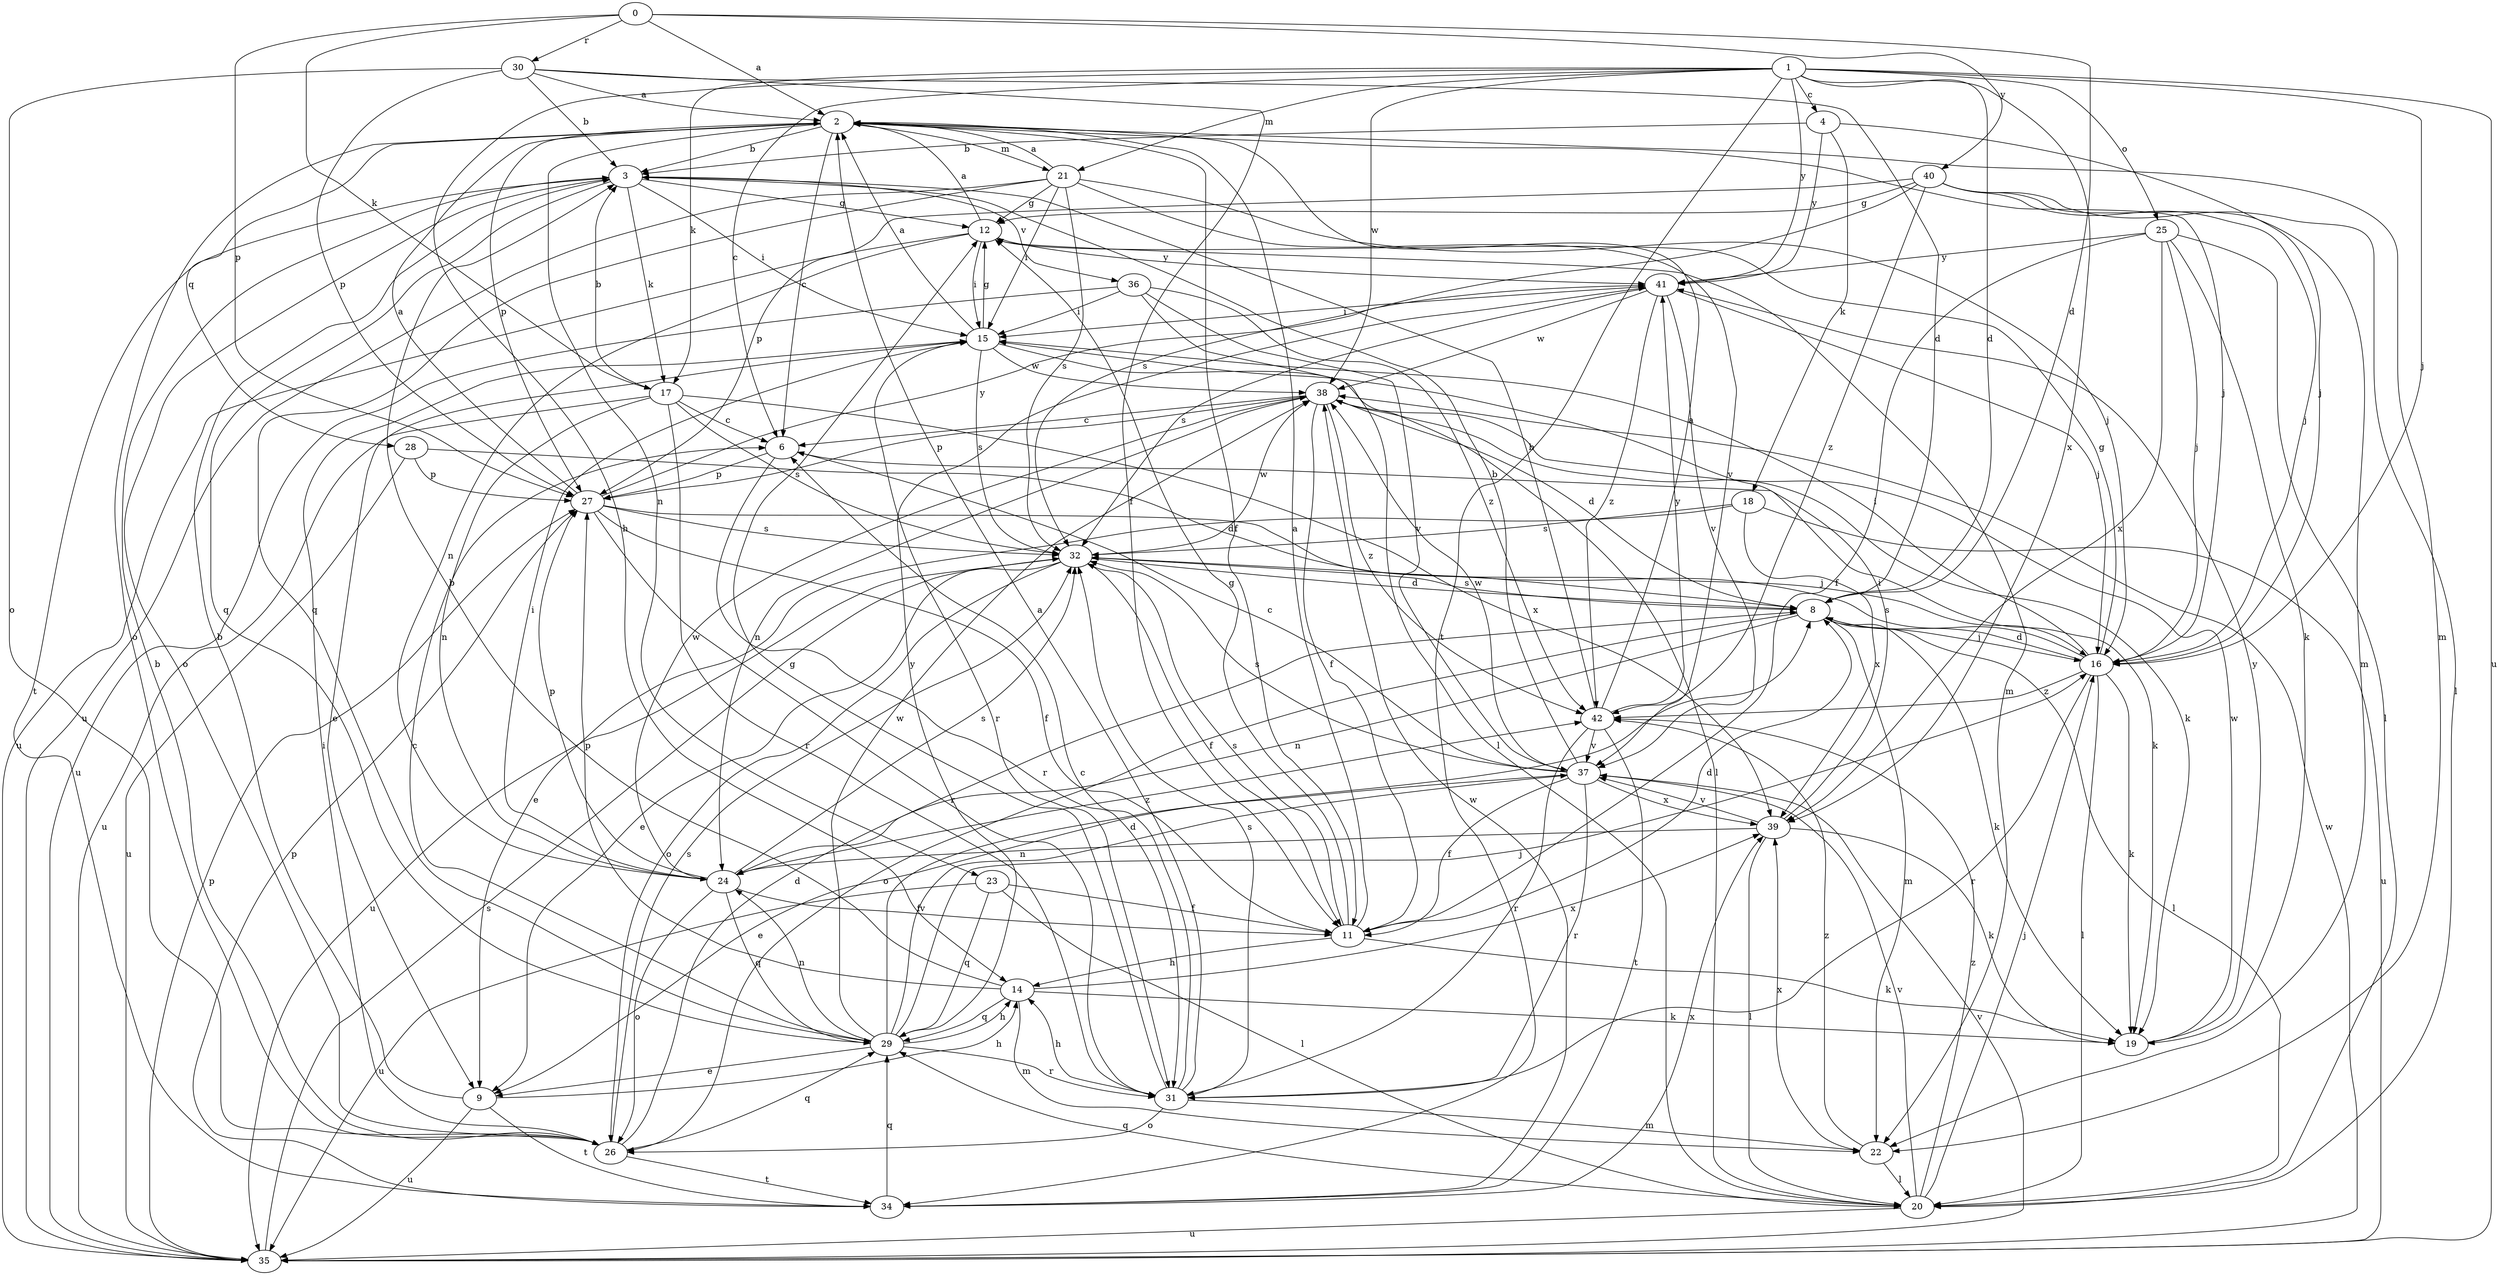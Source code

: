strict digraph  {
0;
1;
2;
3;
4;
6;
8;
9;
11;
12;
14;
15;
16;
17;
18;
19;
20;
21;
22;
23;
24;
25;
26;
27;
28;
29;
30;
31;
32;
34;
35;
36;
37;
38;
39;
40;
41;
42;
0 -> 2  [label=a];
0 -> 8  [label=d];
0 -> 17  [label=k];
0 -> 27  [label=p];
0 -> 30  [label=r];
0 -> 40  [label=y];
1 -> 4  [label=c];
1 -> 6  [label=c];
1 -> 8  [label=d];
1 -> 14  [label=h];
1 -> 16  [label=j];
1 -> 17  [label=k];
1 -> 21  [label=m];
1 -> 25  [label=o];
1 -> 34  [label=t];
1 -> 35  [label=u];
1 -> 38  [label=w];
1 -> 39  [label=x];
1 -> 41  [label=y];
2 -> 3  [label=b];
2 -> 6  [label=c];
2 -> 11  [label=f];
2 -> 16  [label=j];
2 -> 21  [label=m];
2 -> 22  [label=m];
2 -> 23  [label=n];
2 -> 26  [label=o];
2 -> 27  [label=p];
2 -> 28  [label=q];
3 -> 12  [label=g];
3 -> 15  [label=i];
3 -> 17  [label=k];
3 -> 26  [label=o];
3 -> 29  [label=q];
3 -> 34  [label=t];
3 -> 36  [label=v];
4 -> 3  [label=b];
4 -> 16  [label=j];
4 -> 18  [label=k];
4 -> 41  [label=y];
6 -> 19  [label=k];
6 -> 27  [label=p];
6 -> 31  [label=r];
8 -> 16  [label=j];
8 -> 19  [label=k];
8 -> 20  [label=l];
8 -> 22  [label=m];
8 -> 24  [label=n];
8 -> 26  [label=o];
8 -> 32  [label=s];
9 -> 3  [label=b];
9 -> 14  [label=h];
9 -> 34  [label=t];
9 -> 35  [label=u];
11 -> 2  [label=a];
11 -> 8  [label=d];
11 -> 12  [label=g];
11 -> 14  [label=h];
11 -> 19  [label=k];
11 -> 32  [label=s];
12 -> 2  [label=a];
12 -> 15  [label=i];
12 -> 22  [label=m];
12 -> 24  [label=n];
12 -> 35  [label=u];
12 -> 41  [label=y];
14 -> 3  [label=b];
14 -> 19  [label=k];
14 -> 22  [label=m];
14 -> 27  [label=p];
14 -> 29  [label=q];
14 -> 39  [label=x];
15 -> 2  [label=a];
15 -> 9  [label=e];
15 -> 12  [label=g];
15 -> 20  [label=l];
15 -> 31  [label=r];
15 -> 32  [label=s];
15 -> 38  [label=w];
16 -> 8  [label=d];
16 -> 12  [label=g];
16 -> 15  [label=i];
16 -> 19  [label=k];
16 -> 20  [label=l];
16 -> 31  [label=r];
16 -> 32  [label=s];
16 -> 42  [label=z];
17 -> 3  [label=b];
17 -> 6  [label=c];
17 -> 24  [label=n];
17 -> 31  [label=r];
17 -> 32  [label=s];
17 -> 35  [label=u];
17 -> 39  [label=x];
18 -> 9  [label=e];
18 -> 32  [label=s];
18 -> 35  [label=u];
18 -> 39  [label=x];
19 -> 38  [label=w];
19 -> 41  [label=y];
20 -> 16  [label=j];
20 -> 29  [label=q];
20 -> 35  [label=u];
20 -> 37  [label=v];
20 -> 42  [label=z];
21 -> 2  [label=a];
21 -> 12  [label=g];
21 -> 15  [label=i];
21 -> 16  [label=j];
21 -> 29  [label=q];
21 -> 32  [label=s];
21 -> 35  [label=u];
21 -> 37  [label=v];
22 -> 20  [label=l];
22 -> 39  [label=x];
22 -> 42  [label=z];
23 -> 11  [label=f];
23 -> 20  [label=l];
23 -> 29  [label=q];
23 -> 35  [label=u];
24 -> 11  [label=f];
24 -> 15  [label=i];
24 -> 26  [label=o];
24 -> 27  [label=p];
24 -> 29  [label=q];
24 -> 32  [label=s];
24 -> 38  [label=w];
24 -> 42  [label=z];
25 -> 11  [label=f];
25 -> 16  [label=j];
25 -> 19  [label=k];
25 -> 20  [label=l];
25 -> 39  [label=x];
25 -> 41  [label=y];
26 -> 3  [label=b];
26 -> 8  [label=d];
26 -> 15  [label=i];
26 -> 29  [label=q];
26 -> 32  [label=s];
26 -> 34  [label=t];
27 -> 2  [label=a];
27 -> 11  [label=f];
27 -> 16  [label=j];
27 -> 31  [label=r];
27 -> 32  [label=s];
27 -> 41  [label=y];
28 -> 8  [label=d];
28 -> 27  [label=p];
28 -> 35  [label=u];
29 -> 6  [label=c];
29 -> 8  [label=d];
29 -> 9  [label=e];
29 -> 14  [label=h];
29 -> 16  [label=j];
29 -> 24  [label=n];
29 -> 31  [label=r];
29 -> 37  [label=v];
29 -> 38  [label=w];
29 -> 41  [label=y];
30 -> 2  [label=a];
30 -> 3  [label=b];
30 -> 8  [label=d];
30 -> 11  [label=f];
30 -> 26  [label=o];
30 -> 27  [label=p];
31 -> 2  [label=a];
31 -> 6  [label=c];
31 -> 12  [label=g];
31 -> 14  [label=h];
31 -> 22  [label=m];
31 -> 26  [label=o];
31 -> 32  [label=s];
32 -> 8  [label=d];
32 -> 9  [label=e];
32 -> 11  [label=f];
32 -> 26  [label=o];
32 -> 35  [label=u];
32 -> 38  [label=w];
34 -> 27  [label=p];
34 -> 29  [label=q];
34 -> 38  [label=w];
34 -> 39  [label=x];
35 -> 27  [label=p];
35 -> 32  [label=s];
35 -> 37  [label=v];
35 -> 38  [label=w];
36 -> 15  [label=i];
36 -> 20  [label=l];
36 -> 35  [label=u];
36 -> 37  [label=v];
36 -> 42  [label=z];
37 -> 3  [label=b];
37 -> 6  [label=c];
37 -> 9  [label=e];
37 -> 11  [label=f];
37 -> 31  [label=r];
37 -> 32  [label=s];
37 -> 38  [label=w];
37 -> 39  [label=x];
38 -> 6  [label=c];
38 -> 8  [label=d];
38 -> 11  [label=f];
38 -> 19  [label=k];
38 -> 24  [label=n];
38 -> 27  [label=p];
38 -> 42  [label=z];
39 -> 15  [label=i];
39 -> 19  [label=k];
39 -> 20  [label=l];
39 -> 24  [label=n];
39 -> 37  [label=v];
40 -> 12  [label=g];
40 -> 16  [label=j];
40 -> 20  [label=l];
40 -> 22  [label=m];
40 -> 27  [label=p];
40 -> 32  [label=s];
40 -> 42  [label=z];
41 -> 15  [label=i];
41 -> 16  [label=j];
41 -> 32  [label=s];
41 -> 37  [label=v];
41 -> 38  [label=w];
41 -> 42  [label=z];
42 -> 2  [label=a];
42 -> 3  [label=b];
42 -> 31  [label=r];
42 -> 34  [label=t];
42 -> 37  [label=v];
42 -> 41  [label=y];
}
